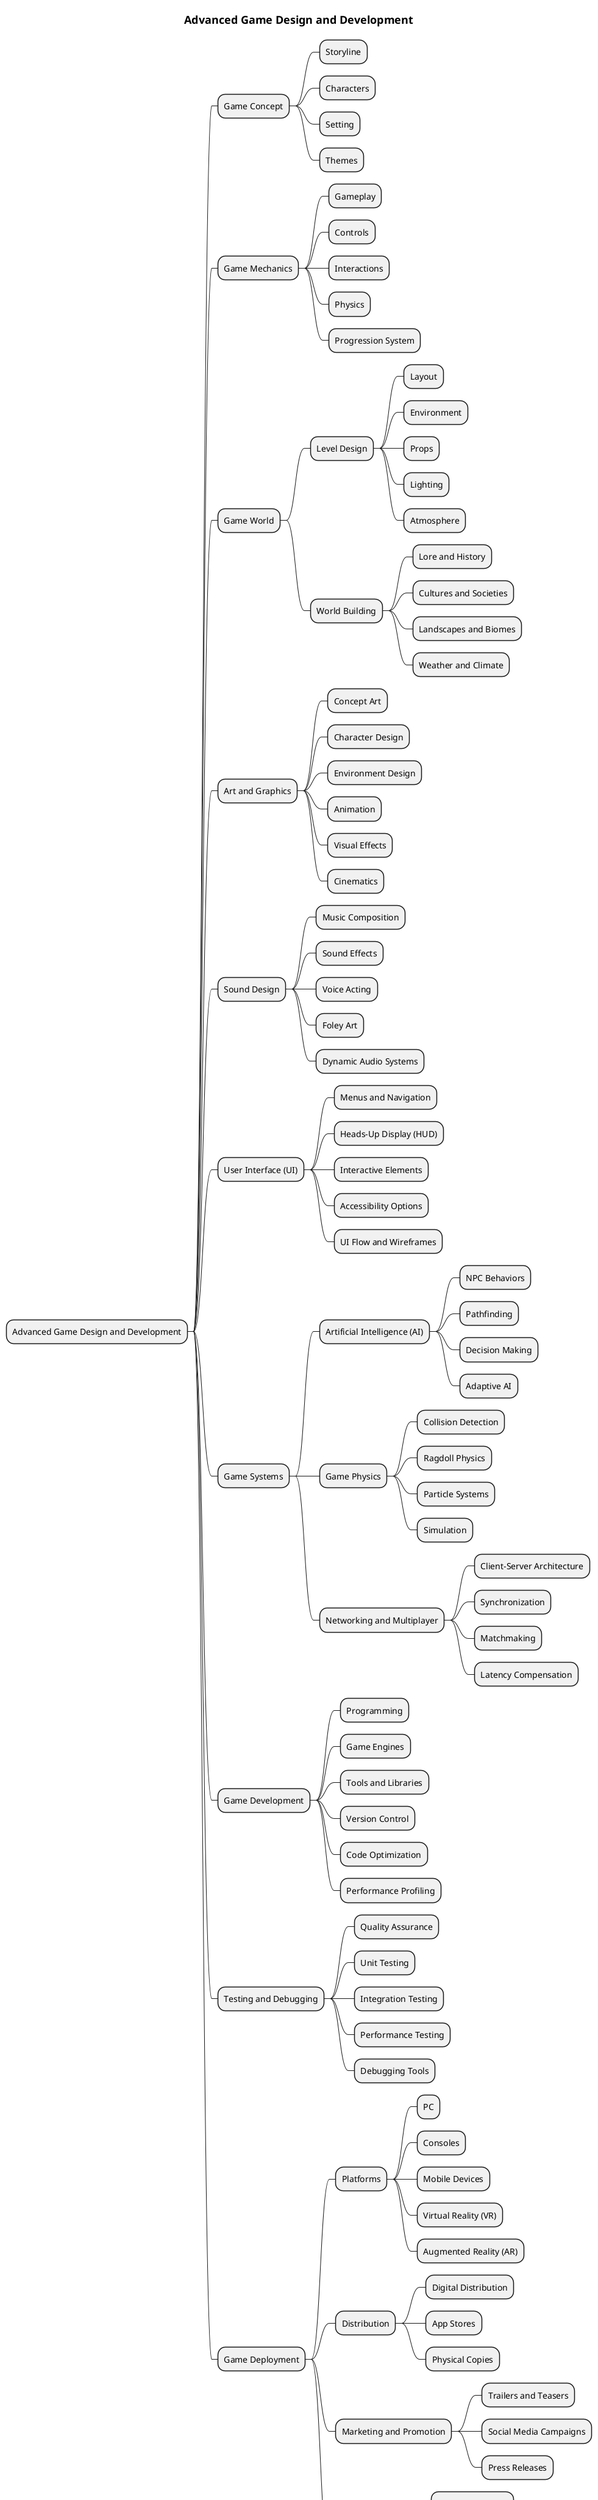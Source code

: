 @startmindmap

title = Advanced Game Design and Development
* Advanced Game Design and Development
** Game Concept
*** Storyline
*** Characters
*** Setting
*** Themes
** Game Mechanics
*** Gameplay
*** Controls
*** Interactions
*** Physics
*** Progression System
** Game World
*** Level Design
**** Layout
**** Environment
**** Props
**** Lighting
**** Atmosphere
*** World Building
**** Lore and History
**** Cultures and Societies
**** Landscapes and Biomes
**** Weather and Climate
** Art and Graphics
*** Concept Art
*** Character Design
*** Environment Design
*** Animation
*** Visual Effects
*** Cinematics
** Sound Design
*** Music Composition
*** Sound Effects
*** Voice Acting
*** Foley Art
*** Dynamic Audio Systems
** User Interface (UI)
*** Menus and Navigation
*** Heads-Up Display (HUD)
*** Interactive Elements
*** Accessibility Options
*** UI Flow and Wireframes
** Game Systems
*** Artificial Intelligence (AI)
**** NPC Behaviors
**** Pathfinding
**** Decision Making
**** Adaptive AI
*** Game Physics
**** Collision Detection
**** Ragdoll Physics
**** Particle Systems
**** Simulation
*** Networking and Multiplayer
**** Client-Server Architecture
**** Synchronization
**** Matchmaking
**** Latency Compensation
** Game Development
*** Programming
*** Game Engines
*** Tools and Libraries
*** Version Control
*** Code Optimization
*** Performance Profiling
** Testing and Debugging
*** Quality Assurance
*** Unit Testing
*** Integration Testing
*** Performance Testing
*** Debugging Tools
** Game Deployment
*** Platforms
**** PC
**** Consoles
**** Mobile Devices
**** Virtual Reality (VR)
**** Augmented Reality (AR)
*** Distribution
**** Digital Distribution
**** App Stores
**** Physical Copies
*** Marketing and Promotion
**** Trailers and Teasers
**** Social Media Campaigns
**** Press Releases
*** Monetization
**** In-App Purchases
**** Subscriptions
**** Advertisements
**** Microtransactions

@endmindmap
